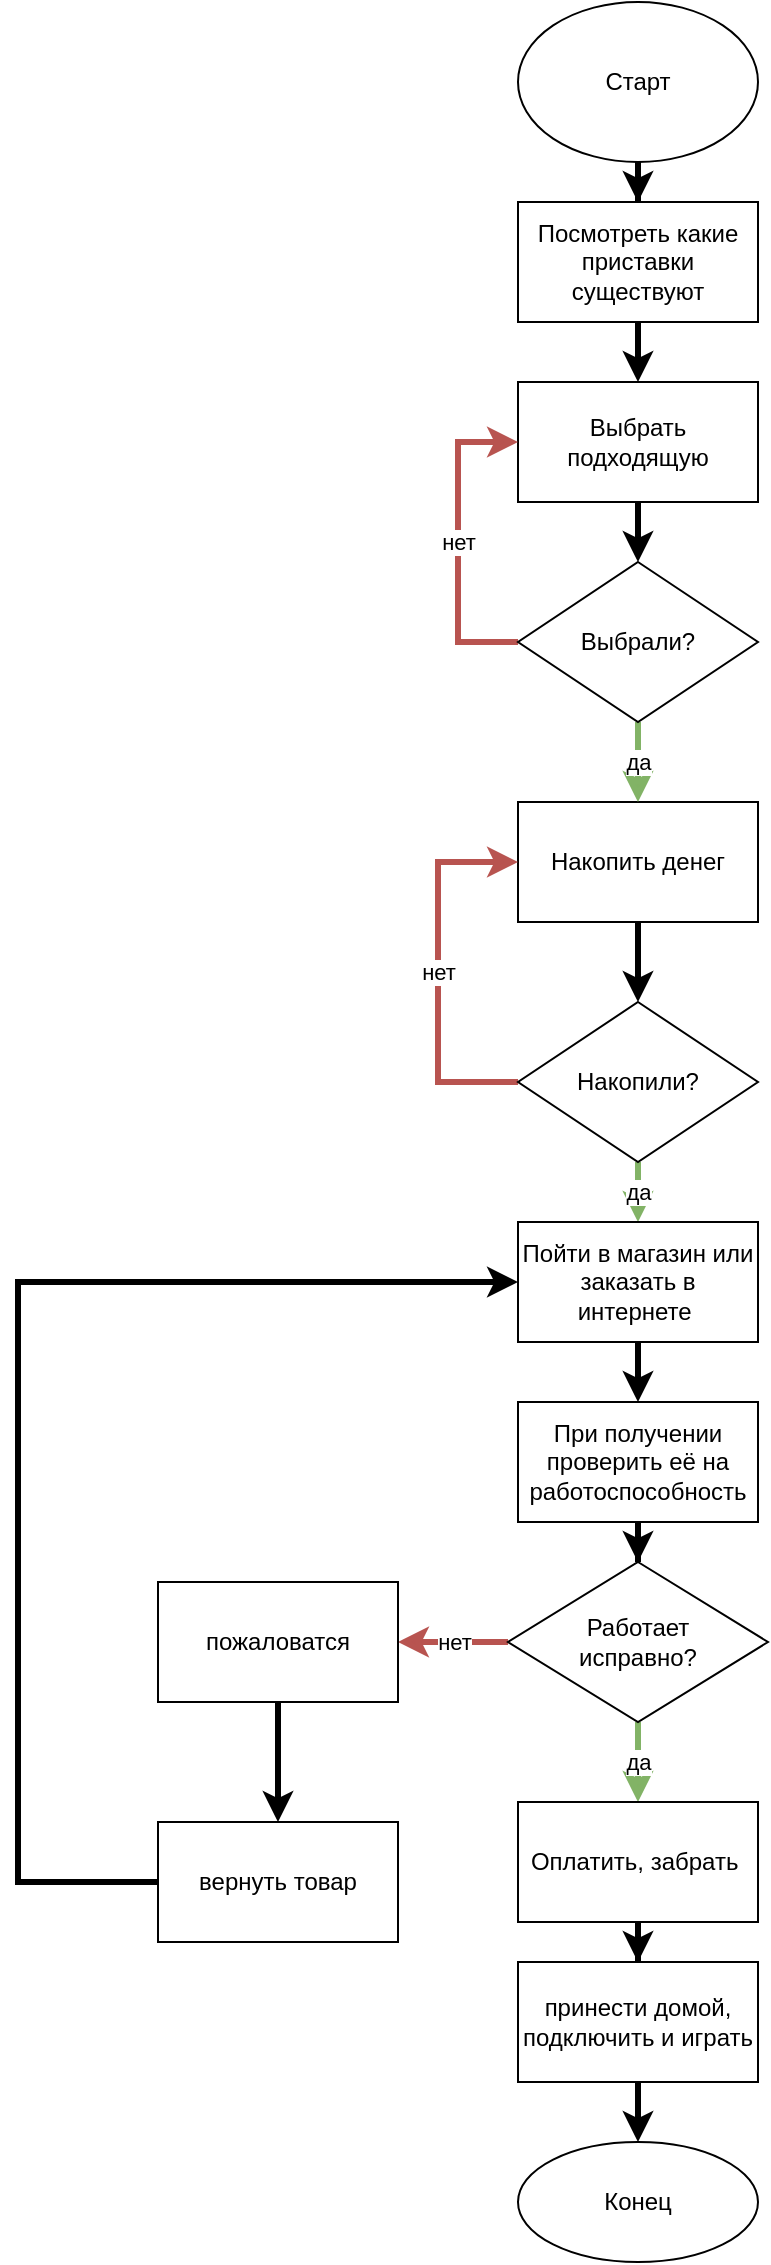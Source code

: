 <mxfile version="20.0.4" type="device"><diagram id="dcezGjC6hy-kNHY2XG5d" name="Page-1"><mxGraphModel dx="658" dy="411" grid="1" gridSize="10" guides="1" tooltips="1" connect="1" arrows="1" fold="1" page="1" pageScale="1" pageWidth="827" pageHeight="1169" math="0" shadow="0"><root><mxCell id="0"/><mxCell id="1" parent="0"/><mxCell id="HHeYvwjugcL3EZBzx0jM-3" value="" style="edgeStyle=orthogonalEdgeStyle;rounded=0;orthogonalLoop=1;jettySize=auto;html=1;strokeWidth=3;" edge="1" parent="1" source="HHeYvwjugcL3EZBzx0jM-1" target="HHeYvwjugcL3EZBzx0jM-2"><mxGeometry relative="1" as="geometry"/></mxCell><mxCell id="HHeYvwjugcL3EZBzx0jM-1" value="Старт" style="ellipse;whiteSpace=wrap;html=1;" vertex="1" parent="1"><mxGeometry x="260" y="20" width="120" height="80" as="geometry"/></mxCell><mxCell id="HHeYvwjugcL3EZBzx0jM-5" value="" style="edgeStyle=orthogonalEdgeStyle;rounded=0;orthogonalLoop=1;jettySize=auto;html=1;strokeWidth=3;" edge="1" parent="1" source="HHeYvwjugcL3EZBzx0jM-2" target="HHeYvwjugcL3EZBzx0jM-4"><mxGeometry relative="1" as="geometry"/></mxCell><mxCell id="HHeYvwjugcL3EZBzx0jM-2" value="Посмотреть какие приставки существуют" style="whiteSpace=wrap;html=1;" vertex="1" parent="1"><mxGeometry x="260" y="120" width="120" height="60" as="geometry"/></mxCell><mxCell id="HHeYvwjugcL3EZBzx0jM-14" style="edgeStyle=orthogonalEdgeStyle;rounded=0;orthogonalLoop=1;jettySize=auto;html=1;entryX=0.5;entryY=0;entryDx=0;entryDy=0;strokeWidth=3;" edge="1" parent="1" source="HHeYvwjugcL3EZBzx0jM-4" target="HHeYvwjugcL3EZBzx0jM-13"><mxGeometry relative="1" as="geometry"/></mxCell><mxCell id="HHeYvwjugcL3EZBzx0jM-4" value="Выбрать подходящую" style="whiteSpace=wrap;html=1;" vertex="1" parent="1"><mxGeometry x="260" y="210" width="120" height="60" as="geometry"/></mxCell><mxCell id="HHeYvwjugcL3EZBzx0jM-9" value="" style="edgeStyle=orthogonalEdgeStyle;rounded=0;orthogonalLoop=1;jettySize=auto;html=1;strokeWidth=3;" edge="1" parent="1" source="HHeYvwjugcL3EZBzx0jM-6" target="HHeYvwjugcL3EZBzx0jM-8"><mxGeometry relative="1" as="geometry"/></mxCell><mxCell id="HHeYvwjugcL3EZBzx0jM-6" value="Накопить денег" style="whiteSpace=wrap;html=1;" vertex="1" parent="1"><mxGeometry x="260" y="420" width="120" height="60" as="geometry"/></mxCell><mxCell id="HHeYvwjugcL3EZBzx0jM-10" value="нет" style="edgeStyle=orthogonalEdgeStyle;rounded=0;orthogonalLoop=1;jettySize=auto;html=1;entryX=0;entryY=0.5;entryDx=0;entryDy=0;strokeWidth=3;fillColor=#f8cecc;strokeColor=#b85450;" edge="1" parent="1" source="HHeYvwjugcL3EZBzx0jM-8" target="HHeYvwjugcL3EZBzx0jM-6"><mxGeometry relative="1" as="geometry"><Array as="points"><mxPoint x="220" y="560"/><mxPoint x="220" y="450"/></Array></mxGeometry></mxCell><mxCell id="HHeYvwjugcL3EZBzx0jM-12" value="да" style="edgeStyle=orthogonalEdgeStyle;rounded=0;orthogonalLoop=1;jettySize=auto;html=1;strokeWidth=3;fillColor=#d5e8d4;strokeColor=#82b366;" edge="1" parent="1" source="HHeYvwjugcL3EZBzx0jM-8" target="HHeYvwjugcL3EZBzx0jM-11"><mxGeometry relative="1" as="geometry"/></mxCell><mxCell id="HHeYvwjugcL3EZBzx0jM-8" value="Накопили?" style="rhombus;whiteSpace=wrap;html=1;" vertex="1" parent="1"><mxGeometry x="260" y="520" width="120" height="80" as="geometry"/></mxCell><mxCell id="HHeYvwjugcL3EZBzx0jM-18" value="" style="edgeStyle=orthogonalEdgeStyle;rounded=0;orthogonalLoop=1;jettySize=auto;html=1;strokeWidth=3;" edge="1" parent="1" source="HHeYvwjugcL3EZBzx0jM-11" target="HHeYvwjugcL3EZBzx0jM-17"><mxGeometry relative="1" as="geometry"/></mxCell><mxCell id="HHeYvwjugcL3EZBzx0jM-11" value="Пойти в магазин или заказать в интернете&amp;nbsp;" style="whiteSpace=wrap;html=1;" vertex="1" parent="1"><mxGeometry x="260" y="630" width="120" height="60" as="geometry"/></mxCell><mxCell id="HHeYvwjugcL3EZBzx0jM-15" value="нет" style="edgeStyle=orthogonalEdgeStyle;rounded=0;orthogonalLoop=1;jettySize=auto;html=1;entryX=0;entryY=0.5;entryDx=0;entryDy=0;strokeWidth=3;fillColor=#f8cecc;strokeColor=#b85450;" edge="1" parent="1" source="HHeYvwjugcL3EZBzx0jM-13" target="HHeYvwjugcL3EZBzx0jM-4"><mxGeometry relative="1" as="geometry"><Array as="points"><mxPoint x="230" y="340"/><mxPoint x="230" y="240"/></Array></mxGeometry></mxCell><mxCell id="HHeYvwjugcL3EZBzx0jM-16" value="да" style="edgeStyle=orthogonalEdgeStyle;rounded=0;orthogonalLoop=1;jettySize=auto;html=1;entryX=0.5;entryY=0;entryDx=0;entryDy=0;strokeWidth=3;fillColor=#d5e8d4;strokeColor=#82b366;" edge="1" parent="1" source="HHeYvwjugcL3EZBzx0jM-13" target="HHeYvwjugcL3EZBzx0jM-6"><mxGeometry relative="1" as="geometry"/></mxCell><mxCell id="HHeYvwjugcL3EZBzx0jM-13" value="Выбрали?" style="rhombus;whiteSpace=wrap;html=1;" vertex="1" parent="1"><mxGeometry x="260" y="300" width="120" height="80" as="geometry"/></mxCell><mxCell id="HHeYvwjugcL3EZBzx0jM-20" value="" style="edgeStyle=orthogonalEdgeStyle;rounded=0;orthogonalLoop=1;jettySize=auto;html=1;strokeWidth=3;" edge="1" parent="1" source="HHeYvwjugcL3EZBzx0jM-17" target="HHeYvwjugcL3EZBzx0jM-19"><mxGeometry relative="1" as="geometry"/></mxCell><mxCell id="HHeYvwjugcL3EZBzx0jM-17" value="При получении проверить её на работоспособность" style="whiteSpace=wrap;html=1;" vertex="1" parent="1"><mxGeometry x="260" y="720" width="120" height="60" as="geometry"/></mxCell><mxCell id="HHeYvwjugcL3EZBzx0jM-23" value="да" style="edgeStyle=orthogonalEdgeStyle;rounded=0;orthogonalLoop=1;jettySize=auto;html=1;strokeWidth=3;fillColor=#d5e8d4;strokeColor=#82b366;" edge="1" parent="1" source="HHeYvwjugcL3EZBzx0jM-19" target="HHeYvwjugcL3EZBzx0jM-22"><mxGeometry relative="1" as="geometry"/></mxCell><mxCell id="HHeYvwjugcL3EZBzx0jM-29" value="нет" style="edgeStyle=orthogonalEdgeStyle;rounded=0;orthogonalLoop=1;jettySize=auto;html=1;strokeWidth=3;fillColor=#f8cecc;strokeColor=#b85450;" edge="1" parent="1" source="HHeYvwjugcL3EZBzx0jM-19" target="HHeYvwjugcL3EZBzx0jM-28"><mxGeometry relative="1" as="geometry"/></mxCell><mxCell id="HHeYvwjugcL3EZBzx0jM-19" value="Работает &lt;br&gt;исправно?" style="rhombus;whiteSpace=wrap;html=1;" vertex="1" parent="1"><mxGeometry x="255" y="800" width="130" height="80" as="geometry"/></mxCell><mxCell id="HHeYvwjugcL3EZBzx0jM-25" value="" style="edgeStyle=orthogonalEdgeStyle;rounded=0;orthogonalLoop=1;jettySize=auto;html=1;strokeWidth=3;" edge="1" parent="1" source="HHeYvwjugcL3EZBzx0jM-22" target="HHeYvwjugcL3EZBzx0jM-24"><mxGeometry relative="1" as="geometry"/></mxCell><mxCell id="HHeYvwjugcL3EZBzx0jM-22" value="Оплатить, забрать&amp;nbsp;" style="whiteSpace=wrap;html=1;" vertex="1" parent="1"><mxGeometry x="260" y="920" width="120" height="60" as="geometry"/></mxCell><mxCell id="HHeYvwjugcL3EZBzx0jM-35" value="" style="edgeStyle=orthogonalEdgeStyle;rounded=0;orthogonalLoop=1;jettySize=auto;html=1;strokeWidth=3;" edge="1" parent="1" source="HHeYvwjugcL3EZBzx0jM-24" target="HHeYvwjugcL3EZBzx0jM-34"><mxGeometry relative="1" as="geometry"/></mxCell><mxCell id="HHeYvwjugcL3EZBzx0jM-24" value="принести домой, подключить и играть" style="whiteSpace=wrap;html=1;" vertex="1" parent="1"><mxGeometry x="260" y="1000" width="120" height="60" as="geometry"/></mxCell><mxCell id="HHeYvwjugcL3EZBzx0jM-32" value="" style="edgeStyle=orthogonalEdgeStyle;rounded=0;orthogonalLoop=1;jettySize=auto;html=1;strokeWidth=3;" edge="1" parent="1" source="HHeYvwjugcL3EZBzx0jM-28" target="HHeYvwjugcL3EZBzx0jM-31"><mxGeometry relative="1" as="geometry"/></mxCell><mxCell id="HHeYvwjugcL3EZBzx0jM-28" value="пожаловатся" style="whiteSpace=wrap;html=1;" vertex="1" parent="1"><mxGeometry x="80" y="810" width="120" height="60" as="geometry"/></mxCell><mxCell id="HHeYvwjugcL3EZBzx0jM-33" style="edgeStyle=orthogonalEdgeStyle;rounded=0;orthogonalLoop=1;jettySize=auto;html=1;entryX=0;entryY=0.5;entryDx=0;entryDy=0;strokeWidth=3;" edge="1" parent="1" source="HHeYvwjugcL3EZBzx0jM-31" target="HHeYvwjugcL3EZBzx0jM-11"><mxGeometry relative="1" as="geometry"><Array as="points"><mxPoint x="10" y="960"/><mxPoint x="10" y="660"/></Array></mxGeometry></mxCell><mxCell id="HHeYvwjugcL3EZBzx0jM-31" value="вернуть товар" style="whiteSpace=wrap;html=1;" vertex="1" parent="1"><mxGeometry x="80" y="930" width="120" height="60" as="geometry"/></mxCell><mxCell id="HHeYvwjugcL3EZBzx0jM-34" value="Конец" style="ellipse;whiteSpace=wrap;html=1;" vertex="1" parent="1"><mxGeometry x="260" y="1090" width="120" height="60" as="geometry"/></mxCell></root></mxGraphModel></diagram></mxfile>
